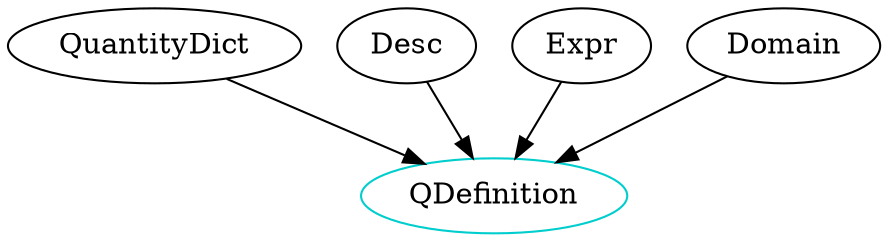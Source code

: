 digraph qdefinition {
	/* relationships between independent and dependent components */
	QuantityDict -> QDefinition;
    Desc -> QDefinition;
    Expr -> QDefinition;
    Domain -> QDefinition;
    
	/* definitions for each type component */
	QDefinition 	    [shape=oval, color=cyan3, label="QDefinition"];
    //QDefinitionDesc    [shape=oval, color=cyan3, label="Description (Sentence)"];
    //QDefinitionExpr  [shape=oval, color=cyan3, label="Expr"];
    //QDefinitionDomain  [shape=oval, color=cyan3, label="Domain ([UID])"];

}

/* dot -Tpng sample.dot -o sample.png */
